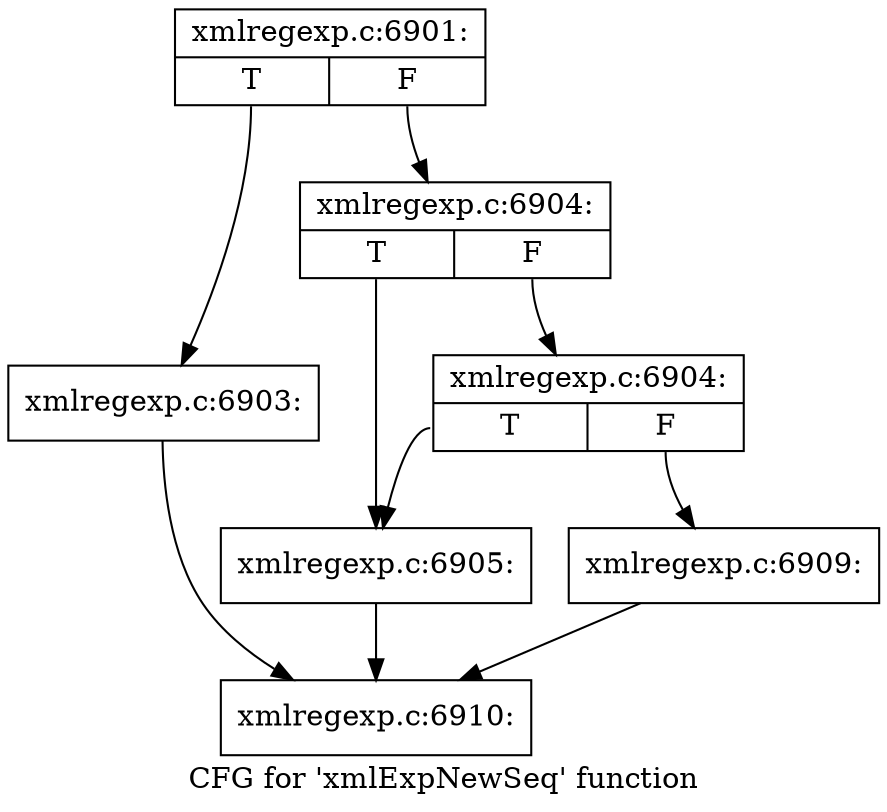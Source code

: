 digraph "CFG for 'xmlExpNewSeq' function" {
	label="CFG for 'xmlExpNewSeq' function";

	Node0x40c0ed0 [shape=record,label="{xmlregexp.c:6901:|{<s0>T|<s1>F}}"];
	Node0x40c0ed0:s0 -> Node0x40f0be0;
	Node0x40c0ed0:s1 -> Node0x40f0c30;
	Node0x40f0be0 [shape=record,label="{xmlregexp.c:6903:}"];
	Node0x40f0be0 -> Node0x4186680;
	Node0x40f0c30 [shape=record,label="{xmlregexp.c:6904:|{<s0>T|<s1>F}}"];
	Node0x40f0c30:s0 -> Node0x40f1090;
	Node0x40f0c30:s1 -> Node0x40f1130;
	Node0x40f1130 [shape=record,label="{xmlregexp.c:6904:|{<s0>T|<s1>F}}"];
	Node0x40f1130:s0 -> Node0x40f1090;
	Node0x40f1130:s1 -> Node0x40f10e0;
	Node0x40f1090 [shape=record,label="{xmlregexp.c:6905:}"];
	Node0x40f1090 -> Node0x4186680;
	Node0x40f10e0 [shape=record,label="{xmlregexp.c:6909:}"];
	Node0x40f10e0 -> Node0x4186680;
	Node0x4186680 [shape=record,label="{xmlregexp.c:6910:}"];
}
